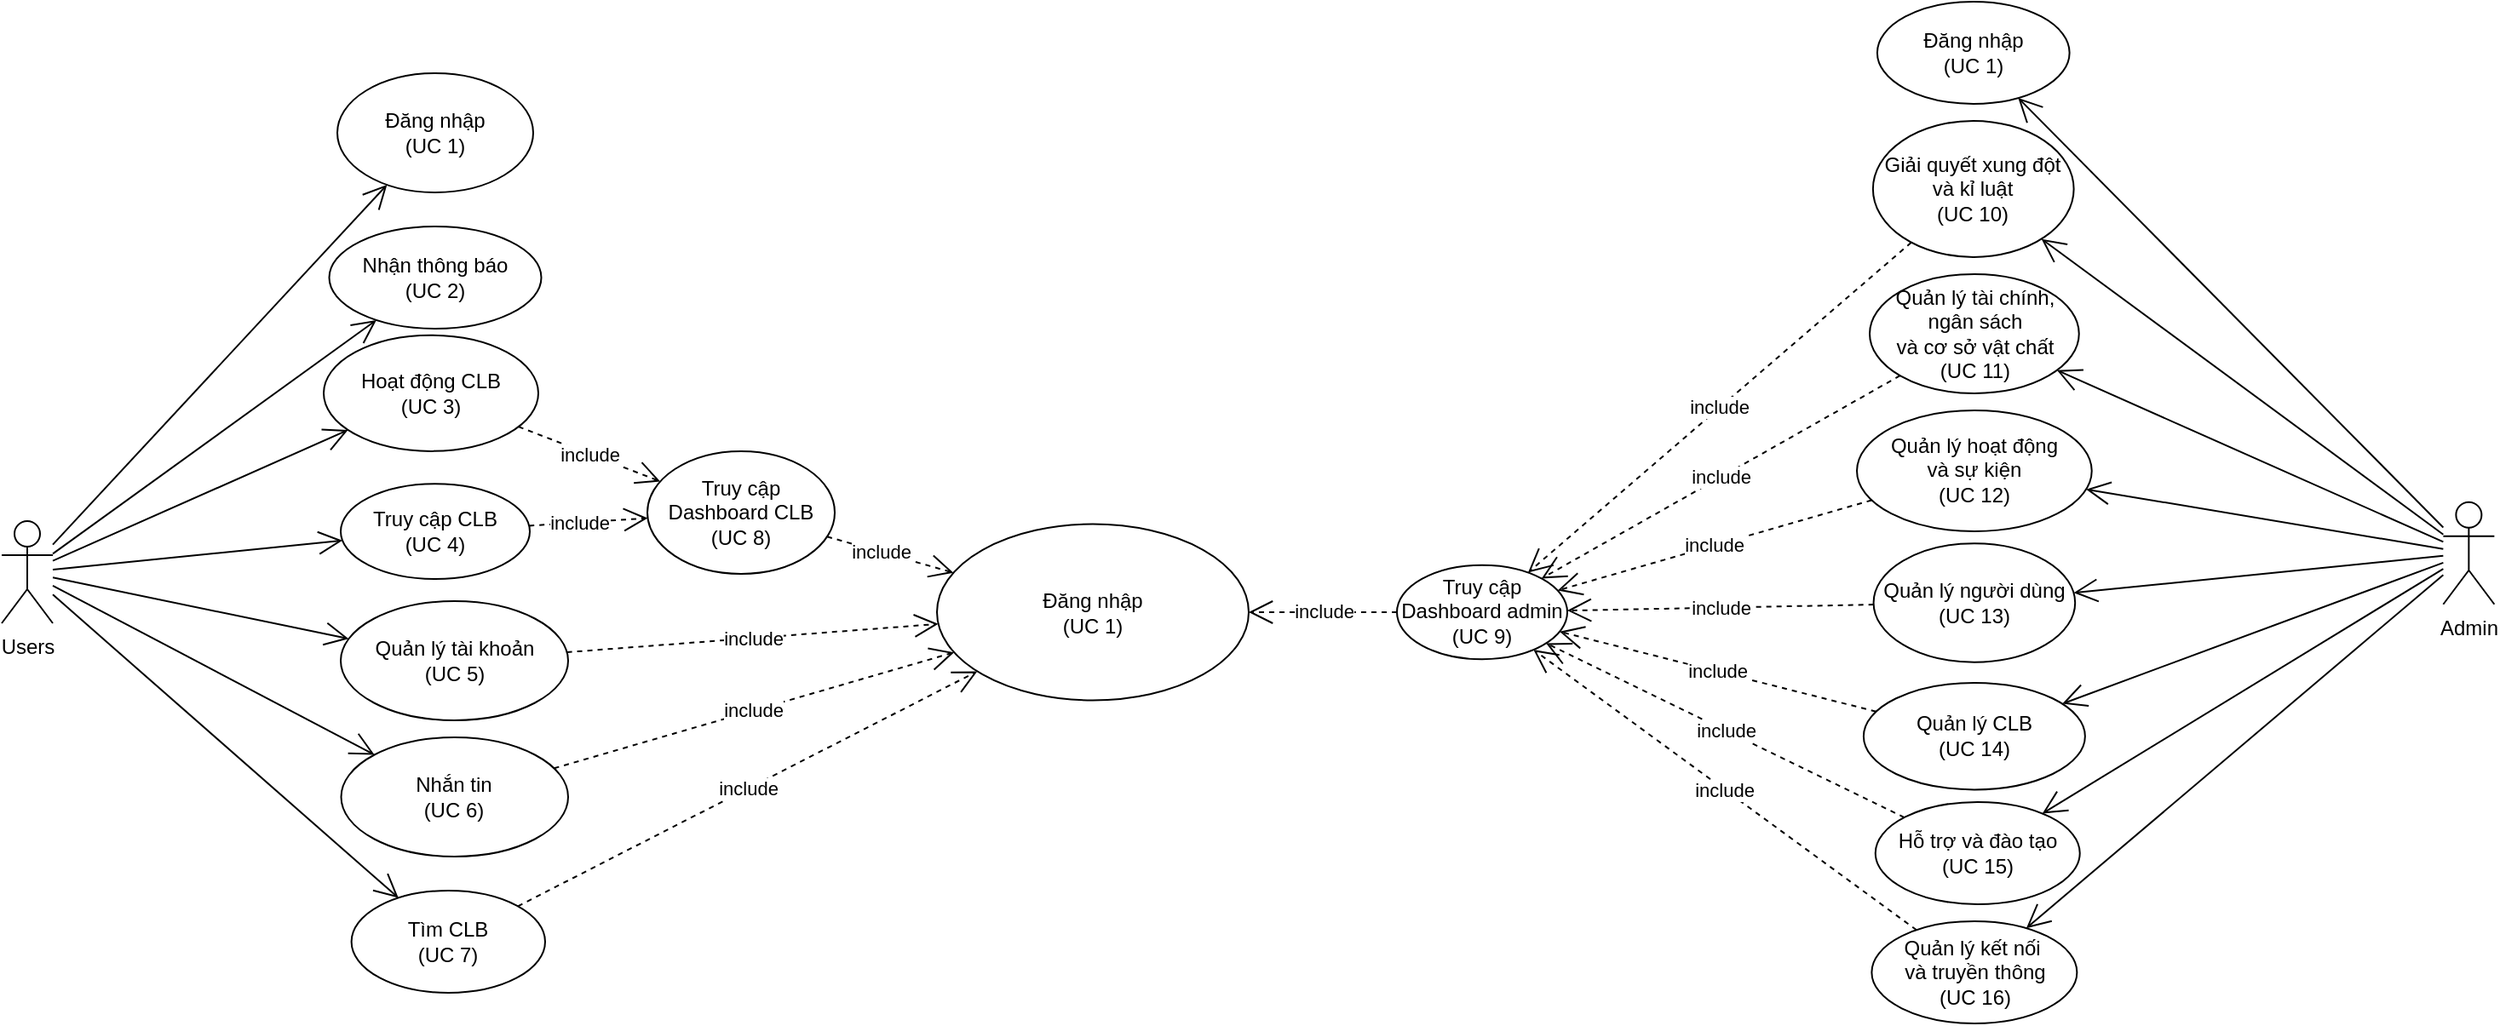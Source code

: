 <mxfile version="24.4.4" type="github" pages="2">
  <diagram id="iBNpny0mjN00gEUgiwwx" name="Use case 1">
    <mxGraphModel dx="1436" dy="821" grid="1" gridSize="10" guides="1" tooltips="1" connect="1" arrows="1" fold="1" page="1" pageScale="1" pageWidth="827" pageHeight="1169" math="0" shadow="0">
      <root>
        <mxCell id="0" />
        <mxCell id="1" parent="0" />
        <mxCell id="P2Hgr8UQj_7_ScoWSgwE-1" value="Users" style="shape=umlActor;verticalLabelPosition=bottom;verticalAlign=top;html=1;outlineConnect=0;" vertex="1" parent="1">
          <mxGeometry x="161" y="683" width="30" height="60" as="geometry" />
        </mxCell>
        <mxCell id="P2Hgr8UQj_7_ScoWSgwE-4" value="Admin" style="shape=umlActor;verticalLabelPosition=bottom;verticalAlign=top;html=1;outlineConnect=0;" vertex="1" parent="1">
          <mxGeometry x="1594.19" y="671.88" width="30" height="60" as="geometry" />
        </mxCell>
        <mxCell id="P2Hgr8UQj_7_ScoWSgwE-5" value="Quản lý tài khoản&lt;div&gt;(UC 5)&lt;/div&gt;" style="ellipse;whiteSpace=wrap;html=1;" vertex="1" parent="1">
          <mxGeometry x="360" y="730" width="133.5" height="70" as="geometry" />
        </mxCell>
        <mxCell id="P2Hgr8UQj_7_ScoWSgwE-6" value="Đăng nhập&lt;div&gt;(UC 1)&lt;/div&gt;" style="ellipse;whiteSpace=wrap;html=1;" vertex="1" parent="1">
          <mxGeometry x="710" y="684.75" width="183" height="103.5" as="geometry" />
        </mxCell>
        <mxCell id="P2Hgr8UQj_7_ScoWSgwE-7" value="Quản lý CLB&lt;div&gt;(UC 14)&lt;/div&gt;" style="ellipse;whiteSpace=wrap;html=1;" vertex="1" parent="1">
          <mxGeometry x="1253.94" y="777.94" width="130" height="62.75" as="geometry" />
        </mxCell>
        <mxCell id="P2Hgr8UQj_7_ScoWSgwE-9" value="Nhận thông báo&lt;div&gt;(UC 2)&lt;/div&gt;" style="ellipse;whiteSpace=wrap;html=1;" vertex="1" parent="1">
          <mxGeometry x="353.25" y="510" width="124.5" height="60" as="geometry" />
        </mxCell>
        <mxCell id="P2Hgr8UQj_7_ScoWSgwE-11" value="include" style="endArrow=open;endSize=12;dashed=1;html=1;rounded=0;" edge="1" parent="1" source="P2Hgr8UQj_7_ScoWSgwE-7" target="P2Hgr8UQj_7_ScoWSgwE-42">
          <mxGeometry width="160" relative="1" as="geometry">
            <mxPoint x="1153" y="510" as="sourcePoint" />
            <mxPoint x="790" y="465" as="targetPoint" />
          </mxGeometry>
        </mxCell>
        <mxCell id="P2Hgr8UQj_7_ScoWSgwE-13" value="include" style="endArrow=open;endSize=12;dashed=1;html=1;rounded=0;" edge="1" parent="1" source="P2Hgr8UQj_7_ScoWSgwE-5" target="P2Hgr8UQj_7_ScoWSgwE-6">
          <mxGeometry width="160" relative="1" as="geometry">
            <mxPoint x="581.11" y="489.75" as="sourcePoint" />
            <mxPoint x="640.476" y="372.081" as="targetPoint" />
          </mxGeometry>
        </mxCell>
        <mxCell id="P2Hgr8UQj_7_ScoWSgwE-14" value="Đăng nhập&lt;div&gt;(UC 1)&lt;/div&gt;" style="ellipse;whiteSpace=wrap;html=1;" vertex="1" parent="1">
          <mxGeometry x="358" y="420" width="115" height="70" as="geometry" />
        </mxCell>
        <mxCell id="P2Hgr8UQj_7_ScoWSgwE-15" value="Tìm CLB&lt;div&gt;(UC 7)&lt;/div&gt;" style="ellipse;whiteSpace=wrap;html=1;" vertex="1" parent="1">
          <mxGeometry x="366.31" y="900" width="113.69" height="60" as="geometry" />
        </mxCell>
        <mxCell id="P2Hgr8UQj_7_ScoWSgwE-17" value="" style="endArrow=open;endFill=1;endSize=12;html=1;rounded=0;" edge="1" parent="1" source="P2Hgr8UQj_7_ScoWSgwE-1" target="P2Hgr8UQj_7_ScoWSgwE-15">
          <mxGeometry width="160" relative="1" as="geometry">
            <mxPoint x="74" y="754" as="sourcePoint" />
            <mxPoint x="304" y="754" as="targetPoint" />
          </mxGeometry>
        </mxCell>
        <mxCell id="P2Hgr8UQj_7_ScoWSgwE-18" value="" style="endArrow=open;endFill=1;endSize=12;html=1;rounded=0;" edge="1" parent="1" source="P2Hgr8UQj_7_ScoWSgwE-1" target="P2Hgr8UQj_7_ScoWSgwE-14">
          <mxGeometry width="160" relative="1" as="geometry">
            <mxPoint x="74" y="754" as="sourcePoint" />
            <mxPoint x="241" y="981.17" as="targetPoint" />
          </mxGeometry>
        </mxCell>
        <mxCell id="P2Hgr8UQj_7_ScoWSgwE-19" value="" style="endArrow=open;endFill=1;endSize=12;html=1;rounded=0;" edge="1" parent="1" source="P2Hgr8UQj_7_ScoWSgwE-1" target="P2Hgr8UQj_7_ScoWSgwE-9">
          <mxGeometry width="160" relative="1" as="geometry">
            <mxPoint x="180" y="350" as="sourcePoint" />
            <mxPoint x="266" y="565" as="targetPoint" />
          </mxGeometry>
        </mxCell>
        <mxCell id="P2Hgr8UQj_7_ScoWSgwE-29" value="" style="endArrow=open;endFill=1;endSize=12;html=1;rounded=0;" edge="1" parent="1" source="P2Hgr8UQj_7_ScoWSgwE-1" target="P2Hgr8UQj_7_ScoWSgwE-5">
          <mxGeometry width="160" relative="1" as="geometry">
            <mxPoint x="180" y="350" as="sourcePoint" />
            <mxPoint x="310" y="630" as="targetPoint" />
          </mxGeometry>
        </mxCell>
        <mxCell id="P2Hgr8UQj_7_ScoWSgwE-31" value="Hoạt động CLB&lt;div&gt;(UC 3)&lt;/div&gt;" style="ellipse;whiteSpace=wrap;html=1;" vertex="1" parent="1">
          <mxGeometry x="350" y="573.88" width="126" height="68.06" as="geometry" />
        </mxCell>
        <mxCell id="P2Hgr8UQj_7_ScoWSgwE-35" value="" style="endArrow=open;endFill=1;endSize=12;html=1;rounded=0;" edge="1" parent="1" source="P2Hgr8UQj_7_ScoWSgwE-4" target="P2Hgr8UQj_7_ScoWSgwE-7">
          <mxGeometry width="160" relative="1" as="geometry">
            <mxPoint x="1132.29" y="618.37" as="sourcePoint" />
            <mxPoint x="937.29" y="625.37" as="targetPoint" />
          </mxGeometry>
        </mxCell>
        <mxCell id="P2Hgr8UQj_7_ScoWSgwE-37" value="Truy cập Dashboard CLB&lt;div&gt;(UC 8)&lt;/div&gt;" style="ellipse;whiteSpace=wrap;html=1;" vertex="1" parent="1">
          <mxGeometry x="540" y="641.94" width="110" height="72" as="geometry" />
        </mxCell>
        <mxCell id="P2Hgr8UQj_7_ScoWSgwE-38" value="Truy cập CLB&lt;div&gt;(UC 4)&lt;/div&gt;" style="ellipse;whiteSpace=wrap;html=1;" vertex="1" parent="1">
          <mxGeometry x="360" y="661.13" width="111" height="55.87" as="geometry" />
        </mxCell>
        <mxCell id="P2Hgr8UQj_7_ScoWSgwE-39" value="include" style="endArrow=open;endSize=12;dashed=1;html=1;rounded=0;" edge="1" parent="1" source="P2Hgr8UQj_7_ScoWSgwE-37" target="P2Hgr8UQj_7_ScoWSgwE-6">
          <mxGeometry x="-0.15" width="160" relative="1" as="geometry">
            <mxPoint x="673.34" y="430.42" as="sourcePoint" />
            <mxPoint x="770.34" y="606.42" as="targetPoint" />
            <mxPoint as="offset" />
          </mxGeometry>
        </mxCell>
        <mxCell id="P2Hgr8UQj_7_ScoWSgwE-40" value="include" style="endArrow=open;endSize=12;dashed=1;html=1;rounded=0;" edge="1" parent="1" source="P2Hgr8UQj_7_ScoWSgwE-38" target="P2Hgr8UQj_7_ScoWSgwE-37">
          <mxGeometry x="-0.15" width="160" relative="1" as="geometry">
            <mxPoint x="793.81" y="375.1" as="sourcePoint" />
            <mxPoint x="822.81" y="563.1" as="targetPoint" />
            <mxPoint as="offset" />
          </mxGeometry>
        </mxCell>
        <mxCell id="P2Hgr8UQj_7_ScoWSgwE-41" value="include" style="endArrow=open;endSize=12;dashed=1;html=1;rounded=0;" edge="1" parent="1" source="P2Hgr8UQj_7_ScoWSgwE-31" target="P2Hgr8UQj_7_ScoWSgwE-37">
          <mxGeometry width="160" relative="1" as="geometry">
            <mxPoint x="599.72" y="419.56" as="sourcePoint" />
            <mxPoint x="509.72" y="467.56" as="targetPoint" />
          </mxGeometry>
        </mxCell>
        <mxCell id="P2Hgr8UQj_7_ScoWSgwE-42" value="Truy cập Dashboard admin&lt;div&gt;(UC 9)&lt;/div&gt;" style="ellipse;whiteSpace=wrap;html=1;" vertex="1" parent="1">
          <mxGeometry x="980" y="708.87" width="100" height="55.25" as="geometry" />
        </mxCell>
        <mxCell id="P2Hgr8UQj_7_ScoWSgwE-43" value="include" style="endArrow=open;endSize=12;dashed=1;html=1;rounded=0;entryX=1;entryY=0.5;entryDx=0;entryDy=0;" edge="1" parent="1" source="P2Hgr8UQj_7_ScoWSgwE-42" target="P2Hgr8UQj_7_ScoWSgwE-6">
          <mxGeometry width="160" relative="1" as="geometry">
            <mxPoint x="1105.85" y="1013.51" as="sourcePoint" />
            <mxPoint x="884.85" y="938.51" as="targetPoint" />
          </mxGeometry>
        </mxCell>
        <mxCell id="P2Hgr8UQj_7_ScoWSgwE-45" value="include" style="endArrow=open;endSize=12;dashed=1;html=1;rounded=0;" edge="1" parent="1" source="P2Hgr8UQj_7_ScoWSgwE-15" target="P2Hgr8UQj_7_ScoWSgwE-6">
          <mxGeometry width="160" relative="1" as="geometry">
            <mxPoint x="555.7" y="523.94" as="sourcePoint" />
            <mxPoint x="661.7" y="636.94" as="targetPoint" />
          </mxGeometry>
        </mxCell>
        <mxCell id="P2Hgr8UQj_7_ScoWSgwE-46" value="Nhắn tin&lt;div&gt;(UC 6)&lt;/div&gt;" style="ellipse;whiteSpace=wrap;html=1;direction=south;" vertex="1" parent="1">
          <mxGeometry x="360.25" y="810" width="133.25" height="70" as="geometry" />
        </mxCell>
        <mxCell id="P2Hgr8UQj_7_ScoWSgwE-47" value="include" style="endArrow=open;endSize=12;dashed=1;html=1;rounded=0;" edge="1" parent="1" source="P2Hgr8UQj_7_ScoWSgwE-46" target="P2Hgr8UQj_7_ScoWSgwE-6">
          <mxGeometry width="160" relative="1" as="geometry">
            <mxPoint x="524.6" y="799.18" as="sourcePoint" />
            <mxPoint x="777.6" y="747.18" as="targetPoint" />
          </mxGeometry>
        </mxCell>
        <mxCell id="P2Hgr8UQj_7_ScoWSgwE-48" value="" style="endArrow=open;endFill=1;endSize=12;html=1;rounded=0;" edge="1" parent="1" source="P2Hgr8UQj_7_ScoWSgwE-1" target="P2Hgr8UQj_7_ScoWSgwE-46">
          <mxGeometry width="160" relative="1" as="geometry">
            <mxPoint x="185" y="788.83" as="sourcePoint" />
            <mxPoint x="438" y="791.83" as="targetPoint" />
          </mxGeometry>
        </mxCell>
        <mxCell id="P2Hgr8UQj_7_ScoWSgwE-49" value="Quản lý hoạt động&lt;div&gt;&lt;span style=&quot;background-color: initial;&quot;&gt;và sự kiện&lt;/span&gt;&lt;/div&gt;&lt;div&gt;&lt;span style=&quot;background-color: initial;&quot;&gt;(UC 12)&lt;/span&gt;&lt;/div&gt;" style="ellipse;whiteSpace=wrap;html=1;" vertex="1" parent="1">
          <mxGeometry x="1250.0" y="617.94" width="137.87" height="71.06" as="geometry" />
        </mxCell>
        <mxCell id="P2Hgr8UQj_7_ScoWSgwE-50" value="include" style="endArrow=open;endSize=12;dashed=1;html=1;rounded=0;" edge="1" parent="1" source="P2Hgr8UQj_7_ScoWSgwE-49" target="P2Hgr8UQj_7_ScoWSgwE-42">
          <mxGeometry width="160" relative="1" as="geometry">
            <mxPoint x="1113.05" y="616.83" as="sourcePoint" />
            <mxPoint x="1020.05" y="668.83" as="targetPoint" />
          </mxGeometry>
        </mxCell>
        <mxCell id="P2Hgr8UQj_7_ScoWSgwE-51" value="Quản lý tài chính,&lt;div&gt;&lt;span style=&quot;background-color: initial;&quot;&gt;ngân sách&lt;/span&gt;&lt;div&gt;&lt;span style=&quot;background-color: initial;&quot;&gt;và cơ sở vật chất&lt;/span&gt;&lt;/div&gt;&lt;/div&gt;&lt;div&gt;&lt;span style=&quot;background-color: initial;&quot;&gt;(UC 11)&lt;/span&gt;&lt;/div&gt;" style="ellipse;whiteSpace=wrap;html=1;" vertex="1" parent="1">
          <mxGeometry x="1257.5" y="537.94" width="122.88" height="70" as="geometry" />
        </mxCell>
        <mxCell id="P2Hgr8UQj_7_ScoWSgwE-52" value="Hỗ trợ và đào tạo&lt;div&gt;(UC 15)&lt;/div&gt;" style="ellipse;whiteSpace=wrap;html=1;" vertex="1" parent="1">
          <mxGeometry x="1260.87" y="847.94" width="120" height="60" as="geometry" />
        </mxCell>
        <mxCell id="P2Hgr8UQj_7_ScoWSgwE-53" value="Quản lý kết nối&amp;nbsp;&lt;div&gt;và truyền thông&lt;/div&gt;&lt;div&gt;(UC 16)&lt;/div&gt;" style="ellipse;whiteSpace=wrap;html=1;" vertex="1" parent="1">
          <mxGeometry x="1258.69" y="917.94" width="120.5" height="60" as="geometry" />
        </mxCell>
        <mxCell id="P2Hgr8UQj_7_ScoWSgwE-55" value="Quản lý người dùng&lt;div&gt;(UC 13)&lt;/div&gt;" style="ellipse;whiteSpace=wrap;html=1;" vertex="1" parent="1">
          <mxGeometry x="1259.78" y="696.07" width="118.32" height="69.75" as="geometry" />
        </mxCell>
        <mxCell id="P2Hgr8UQj_7_ScoWSgwE-57" value="Giải quyết xung đột và kỉ luật&lt;div&gt;(UC 10)&lt;/div&gt;" style="ellipse;whiteSpace=wrap;html=1;" vertex="1" parent="1">
          <mxGeometry x="1259.44" y="447.94" width="117.87" height="80" as="geometry" />
        </mxCell>
        <mxCell id="P2Hgr8UQj_7_ScoWSgwE-59" value="include" style="endArrow=open;endSize=12;dashed=1;html=1;rounded=0;" edge="1" parent="1" source="P2Hgr8UQj_7_ScoWSgwE-52" target="P2Hgr8UQj_7_ScoWSgwE-42">
          <mxGeometry width="160" relative="1" as="geometry">
            <mxPoint x="1174.93" y="780.17" as="sourcePoint" />
            <mxPoint x="1074.93" y="782.17" as="targetPoint" />
          </mxGeometry>
        </mxCell>
        <mxCell id="P2Hgr8UQj_7_ScoWSgwE-60" value="include" style="endArrow=open;endSize=12;dashed=1;html=1;rounded=0;" edge="1" parent="1" source="P2Hgr8UQj_7_ScoWSgwE-53" target="P2Hgr8UQj_7_ScoWSgwE-42">
          <mxGeometry width="160" relative="1" as="geometry">
            <mxPoint x="1179.62" y="849.52" as="sourcePoint" />
            <mxPoint x="1048.62" y="799.52" as="targetPoint" />
          </mxGeometry>
        </mxCell>
        <mxCell id="P2Hgr8UQj_7_ScoWSgwE-62" value="include" style="endArrow=open;endSize=12;dashed=1;html=1;rounded=0;" edge="1" parent="1" source="P2Hgr8UQj_7_ScoWSgwE-55" target="P2Hgr8UQj_7_ScoWSgwE-42">
          <mxGeometry width="160" relative="1" as="geometry">
            <mxPoint x="1179.93" y="720.31" as="sourcePoint" />
            <mxPoint x="1079.93" y="722.31" as="targetPoint" />
          </mxGeometry>
        </mxCell>
        <mxCell id="P2Hgr8UQj_7_ScoWSgwE-63" value="include" style="endArrow=open;endSize=12;dashed=1;html=1;rounded=0;" edge="1" parent="1" source="P2Hgr8UQj_7_ScoWSgwE-51" target="P2Hgr8UQj_7_ScoWSgwE-42">
          <mxGeometry width="160" relative="1" as="geometry">
            <mxPoint x="1159.17" y="564.13" as="sourcePoint" />
            <mxPoint x="1000.17" y="683.13" as="targetPoint" />
          </mxGeometry>
        </mxCell>
        <mxCell id="P2Hgr8UQj_7_ScoWSgwE-64" value="include" style="endArrow=open;endSize=12;dashed=1;html=1;rounded=0;" edge="1" parent="1" source="P2Hgr8UQj_7_ScoWSgwE-57" target="P2Hgr8UQj_7_ScoWSgwE-42">
          <mxGeometry width="160" relative="1" as="geometry">
            <mxPoint x="1164.61" y="496.55" as="sourcePoint" />
            <mxPoint x="1009.61" y="692.55" as="targetPoint" />
          </mxGeometry>
        </mxCell>
        <mxCell id="P2Hgr8UQj_7_ScoWSgwE-66" value="" style="endArrow=open;endFill=1;endSize=12;html=1;rounded=0;" edge="1" parent="1" source="P2Hgr8UQj_7_ScoWSgwE-4" target="P2Hgr8UQj_7_ScoWSgwE-55">
          <mxGeometry width="160" relative="1" as="geometry">
            <mxPoint x="1744.69" y="676.63" as="sourcePoint" />
            <mxPoint x="1367.69" y="710.63" as="targetPoint" />
          </mxGeometry>
        </mxCell>
        <mxCell id="P2Hgr8UQj_7_ScoWSgwE-70" value="" style="endArrow=open;endFill=1;endSize=12;html=1;rounded=0;" edge="1" parent="1" source="P2Hgr8UQj_7_ScoWSgwE-4" target="P2Hgr8UQj_7_ScoWSgwE-53">
          <mxGeometry width="160" relative="1" as="geometry">
            <mxPoint x="1724.44" y="674.94" as="sourcePoint" />
            <mxPoint x="1369.44" y="917.94" as="targetPoint" />
          </mxGeometry>
        </mxCell>
        <mxCell id="P2Hgr8UQj_7_ScoWSgwE-71" value="" style="endArrow=open;endFill=1;endSize=12;html=1;rounded=0;" edge="1" parent="1" source="P2Hgr8UQj_7_ScoWSgwE-4" target="P2Hgr8UQj_7_ScoWSgwE-52">
          <mxGeometry width="160" relative="1" as="geometry">
            <mxPoint x="1743.06" y="680.24" as="sourcePoint" />
            <mxPoint x="1369.06" y="838.24" as="targetPoint" />
          </mxGeometry>
        </mxCell>
        <mxCell id="P2Hgr8UQj_7_ScoWSgwE-72" value="" style="endArrow=open;endFill=1;endSize=12;html=1;rounded=0;" edge="1" parent="1" source="P2Hgr8UQj_7_ScoWSgwE-4" target="P2Hgr8UQj_7_ScoWSgwE-49">
          <mxGeometry width="160" relative="1" as="geometry">
            <mxPoint x="1749.86" y="664.97" as="sourcePoint" />
            <mxPoint x="1363.86" y="637.97" as="targetPoint" />
          </mxGeometry>
        </mxCell>
        <mxCell id="P2Hgr8UQj_7_ScoWSgwE-74" value="" style="endArrow=open;endFill=1;endSize=12;html=1;rounded=0;" edge="1" parent="1" source="P2Hgr8UQj_7_ScoWSgwE-4" target="P2Hgr8UQj_7_ScoWSgwE-57">
          <mxGeometry width="160" relative="1" as="geometry">
            <mxPoint x="1758.54" y="665.1" as="sourcePoint" />
            <mxPoint x="1373.54" y="584.1" as="targetPoint" />
          </mxGeometry>
        </mxCell>
        <mxCell id="P2Hgr8UQj_7_ScoWSgwE-77" value="" style="endArrow=open;endFill=1;endSize=12;html=1;rounded=0;" edge="1" parent="1" source="P2Hgr8UQj_7_ScoWSgwE-4" target="P2Hgr8UQj_7_ScoWSgwE-51">
          <mxGeometry width="160" relative="1" as="geometry">
            <mxPoint x="1749.29" y="679.33" as="sourcePoint" />
            <mxPoint x="1364.29" y="598.33" as="targetPoint" />
          </mxGeometry>
        </mxCell>
        <mxCell id="P2Hgr8UQj_7_ScoWSgwE-80" value="" style="endArrow=open;endFill=1;endSize=12;html=1;rounded=0;" edge="1" parent="1" source="P2Hgr8UQj_7_ScoWSgwE-1" target="P2Hgr8UQj_7_ScoWSgwE-38">
          <mxGeometry width="160" relative="1" as="geometry">
            <mxPoint x="189.59" y="685" as="sourcePoint" />
            <mxPoint x="443.59" y="664" as="targetPoint" />
          </mxGeometry>
        </mxCell>
        <mxCell id="P2Hgr8UQj_7_ScoWSgwE-82" value="" style="endArrow=open;endFill=1;endSize=12;html=1;rounded=0;" edge="1" parent="1" source="P2Hgr8UQj_7_ScoWSgwE-1" target="P2Hgr8UQj_7_ScoWSgwE-31">
          <mxGeometry width="160" relative="1" as="geometry">
            <mxPoint x="210" y="681.15" as="sourcePoint" />
            <mxPoint x="326" y="659.15" as="targetPoint" />
          </mxGeometry>
        </mxCell>
        <mxCell id="pissKZSWC9KIFfptUPAJ-1" value="Đăng nhập&lt;div&gt;(UC 1)&lt;/div&gt;" style="ellipse;whiteSpace=wrap;html=1;" vertex="1" parent="1">
          <mxGeometry x="1261.94" y="377.94" width="112.87" height="60" as="geometry" />
        </mxCell>
        <mxCell id="pissKZSWC9KIFfptUPAJ-2" value="" style="endArrow=open;endFill=1;endSize=12;html=1;rounded=0;" edge="1" parent="1" source="P2Hgr8UQj_7_ScoWSgwE-4" target="pissKZSWC9KIFfptUPAJ-1">
          <mxGeometry width="160" relative="1" as="geometry">
            <mxPoint x="1613.46" y="652.4" as="sourcePoint" />
            <mxPoint x="1364.46" y="473.4" as="targetPoint" />
          </mxGeometry>
        </mxCell>
      </root>
    </mxGraphModel>
  </diagram>
  <diagram name="Use case 2" id="JG1YfQHntbPxP5x5FCR1">
    <mxGraphModel dx="1221" dy="698" grid="1" gridSize="10" guides="1" tooltips="1" connect="1" arrows="1" fold="1" page="1" pageScale="1" pageWidth="827" pageHeight="1169" math="0" shadow="0">
      <root>
        <mxCell id="0" />
        <mxCell id="1" parent="0" />
        <mxCell id="hzwPo2CL2FDcJhNUh84i-1" value="User" style="shape=umlActor;verticalLabelPosition=bottom;verticalAlign=top;html=1;outlineConnect=0;" parent="1" vertex="1">
          <mxGeometry x="161" y="683" width="30" height="60" as="geometry" />
        </mxCell>
        <mxCell id="hzwPo2CL2FDcJhNUh84i-2" value="&lt;div&gt;Giảng viên cố vấn&lt;/div&gt;&lt;div&gt;(Lvl 3)&lt;/div&gt;" style="shape=umlActor;verticalLabelPosition=bottom;verticalAlign=top;html=1;outlineConnect=0;" parent="1" vertex="1">
          <mxGeometry x="420" y="540" width="30" height="60" as="geometry" />
        </mxCell>
        <mxCell id="hzwPo2CL2FDcJhNUh84i-35" value="Quản lý CLB&lt;div&gt;(UC 22)&lt;/div&gt;" style="ellipse;whiteSpace=wrap;html=1;" parent="1" vertex="1">
          <mxGeometry x="827" y="690" width="104.5" height="61" as="geometry" />
        </mxCell>
        <mxCell id="LQVTCHBbVSDtArNmQQ9k-1" value="Thành viên&amp;nbsp;&lt;div&gt;(Lvl 1)&lt;/div&gt;" style="shape=umlActor;verticalLabelPosition=bottom;verticalAlign=top;html=1;outlineConnect=0;" parent="1" vertex="1">
          <mxGeometry x="429" y="830" width="30" height="60" as="geometry" />
        </mxCell>
        <mxCell id="LQVTCHBbVSDtArNmQQ9k-2" value="Ban cán sự&lt;div&gt;(Lvl 2)&lt;/div&gt;" style="shape=umlActor;verticalLabelPosition=bottom;verticalAlign=top;html=1;outlineConnect=0;" parent="1" vertex="1">
          <mxGeometry x="420" y="683" width="30" height="60" as="geometry" />
        </mxCell>
        <mxCell id="LQVTCHBbVSDtArNmQQ9k-5" value="" style="endArrow=open;endFill=1;endSize=12;html=1;rounded=0;" parent="1" source="hzwPo2CL2FDcJhNUh84i-2" target="hzwPo2CL2FDcJhNUh84i-1" edge="1">
          <mxGeometry width="160" relative="1" as="geometry">
            <mxPoint x="230" y="610" as="sourcePoint" />
            <mxPoint x="596.001" y="590.003" as="targetPoint" />
          </mxGeometry>
        </mxCell>
        <mxCell id="LQVTCHBbVSDtArNmQQ9k-6" value="" style="endArrow=open;endFill=1;endSize=12;html=1;rounded=0;" parent="1" source="LQVTCHBbVSDtArNmQQ9k-2" target="hzwPo2CL2FDcJhNUh84i-1" edge="1">
          <mxGeometry width="160" relative="1" as="geometry">
            <mxPoint x="330" y="740" as="sourcePoint" />
            <mxPoint x="390" y="670" as="targetPoint" />
          </mxGeometry>
        </mxCell>
        <mxCell id="LQVTCHBbVSDtArNmQQ9k-7" value="" style="endArrow=open;endFill=1;endSize=12;html=1;rounded=0;" parent="1" source="LQVTCHBbVSDtArNmQQ9k-1" target="hzwPo2CL2FDcJhNUh84i-1" edge="1">
          <mxGeometry width="160" relative="1" as="geometry">
            <mxPoint x="221" y="790.06" as="sourcePoint" />
            <mxPoint x="250" y="850" as="targetPoint" />
          </mxGeometry>
        </mxCell>
        <mxCell id="MRnAMhl2_ecgQOnCvnVQ-1" value="Viết thông báo&lt;div&gt;(UC 17)&lt;/div&gt;" style="ellipse;whiteSpace=wrap;html=1;" parent="1" vertex="1">
          <mxGeometry x="530" y="640" width="104.5" height="61" as="geometry" />
        </mxCell>
        <mxCell id="MRnAMhl2_ecgQOnCvnVQ-3" value="Nhận lời mời làm giảng viên cố vấn&lt;div&gt;(UC 21)&lt;/div&gt;" style="ellipse;whiteSpace=wrap;html=1;" parent="1" vertex="1">
          <mxGeometry x="824.25" y="370" width="110" height="90" as="geometry" />
        </mxCell>
        <mxCell id="MRnAMhl2_ecgQOnCvnVQ-4" value="" style="endArrow=open;endFill=1;endSize=12;html=1;rounded=0;" parent="1" source="LQVTCHBbVSDtArNmQQ9k-2" target="MRnAMhl2_ecgQOnCvnVQ-1" edge="1">
          <mxGeometry width="160" relative="1" as="geometry">
            <mxPoint x="579" y="599.72" as="sourcePoint" />
            <mxPoint x="580" y="710" as="targetPoint" />
          </mxGeometry>
        </mxCell>
        <mxCell id="MRnAMhl2_ecgQOnCvnVQ-5" value="" style="endArrow=open;endFill=1;endSize=12;html=1;rounded=0;" parent="1" source="LQVTCHBbVSDtArNmQQ9k-2" target="hzwPo2CL2FDcJhNUh84i-35" edge="1">
          <mxGeometry width="160" relative="1" as="geometry">
            <mxPoint x="459" y="753.9" as="sourcePoint" />
            <mxPoint x="634" y="783.9" as="targetPoint" />
          </mxGeometry>
        </mxCell>
        <mxCell id="Ni93VFUd86YPEjIl-eFN-1" value="Giải thể CLB&lt;div&gt;(UC 19)&lt;/div&gt;" style="ellipse;whiteSpace=wrap;html=1;" parent="1" vertex="1">
          <mxGeometry x="760" y="534" width="90" height="51" as="geometry" />
        </mxCell>
        <mxCell id="Ni93VFUd86YPEjIl-eFN-2" value="Hỗ trợ chuyên muôn&lt;div&gt;(UC 20)&lt;/div&gt;" style="ellipse;whiteSpace=wrap;html=1;" parent="1" vertex="1">
          <mxGeometry x="827" y="469" width="104.5" height="71" as="geometry" />
        </mxCell>
        <mxCell id="Ni93VFUd86YPEjIl-eFN-3" value="Phê duyệt/ đánh giá hoạt động&lt;div&gt;(UC 18)&lt;/div&gt;" style="ellipse;whiteSpace=wrap;html=1;" parent="1" vertex="1">
          <mxGeometry x="650" y="570" width="120" height="80" as="geometry" />
        </mxCell>
        <mxCell id="01Otf8cuKCkS4dUQE1Di-1" value="include" style="endArrow=open;endSize=12;dashed=1;html=1;rounded=0;" parent="1" source="Ni93VFUd86YPEjIl-eFN-3" target="hzwPo2CL2FDcJhNUh84i-35" edge="1">
          <mxGeometry width="160" relative="1" as="geometry">
            <mxPoint x="464" y="909" as="sourcePoint" />
            <mxPoint x="734" y="771" as="targetPoint" />
          </mxGeometry>
        </mxCell>
        <mxCell id="01Otf8cuKCkS4dUQE1Di-2" value="include" style="endArrow=open;endSize=12;dashed=1;html=1;rounded=0;" parent="1" source="Ni93VFUd86YPEjIl-eFN-1" target="hzwPo2CL2FDcJhNUh84i-35" edge="1">
          <mxGeometry width="160" relative="1" as="geometry">
            <mxPoint x="745.68" y="609.66" as="sourcePoint" />
            <mxPoint x="679.68" y="643.66" as="targetPoint" />
          </mxGeometry>
        </mxCell>
        <mxCell id="01Otf8cuKCkS4dUQE1Di-4" value="include" style="endArrow=open;endSize=12;dashed=1;html=1;rounded=0;" parent="1" source="Ni93VFUd86YPEjIl-eFN-2" target="hzwPo2CL2FDcJhNUh84i-35" edge="1">
          <mxGeometry width="160" relative="1" as="geometry">
            <mxPoint x="745.84" y="508.82" as="sourcePoint" />
            <mxPoint x="659.84" y="682.82" as="targetPoint" />
          </mxGeometry>
        </mxCell>
        <mxCell id="01Otf8cuKCkS4dUQE1Di-5" value="" style="endArrow=open;endFill=1;endSize=12;html=1;rounded=0;" parent="1" source="hzwPo2CL2FDcJhNUh84i-2" target="Ni93VFUd86YPEjIl-eFN-3" edge="1">
          <mxGeometry width="160" relative="1" as="geometry">
            <mxPoint x="470" y="650.18" as="sourcePoint" />
            <mxPoint x="646" y="651.18" as="targetPoint" />
          </mxGeometry>
        </mxCell>
        <mxCell id="01Otf8cuKCkS4dUQE1Di-6" value="" style="endArrow=open;endFill=1;endSize=12;html=1;rounded=0;" parent="1" source="hzwPo2CL2FDcJhNUh84i-2" target="Ni93VFUd86YPEjIl-eFN-1" edge="1">
          <mxGeometry width="160" relative="1" as="geometry">
            <mxPoint x="457.14" y="552.45" as="sourcePoint" />
            <mxPoint x="790.14" y="620.45" as="targetPoint" />
          </mxGeometry>
        </mxCell>
        <mxCell id="01Otf8cuKCkS4dUQE1Di-8" value="" style="endArrow=open;endFill=1;endSize=12;html=1;rounded=0;" parent="1" source="hzwPo2CL2FDcJhNUh84i-2" target="Ni93VFUd86YPEjIl-eFN-2" edge="1">
          <mxGeometry width="160" relative="1" as="geometry">
            <mxPoint x="446.74" y="540.25" as="sourcePoint" />
            <mxPoint x="749.74" y="474.25" as="targetPoint" />
          </mxGeometry>
        </mxCell>
        <mxCell id="01Otf8cuKCkS4dUQE1Di-9" value="" style="endArrow=open;endFill=1;endSize=12;html=1;rounded=0;" parent="1" source="hzwPo2CL2FDcJhNUh84i-2" target="MRnAMhl2_ecgQOnCvnVQ-3" edge="1">
          <mxGeometry width="160" relative="1" as="geometry">
            <mxPoint x="440" y="540.12" as="sourcePoint" />
            <mxPoint x="702" y="416.12" as="targetPoint" />
          </mxGeometry>
        </mxCell>
        <mxCell id="01Otf8cuKCkS4dUQE1Di-11" value="" style="endArrow=open;endFill=1;endSize=12;html=1;rounded=0;" parent="1" source="hzwPo2CL2FDcJhNUh84i-2" target="MRnAMhl2_ecgQOnCvnVQ-1" edge="1">
          <mxGeometry width="160" relative="1" as="geometry">
            <mxPoint x="450" y="600.49" as="sourcePoint" />
            <mxPoint x="575" y="670.49" as="targetPoint" />
          </mxGeometry>
        </mxCell>
        <mxCell id="01Otf8cuKCkS4dUQE1Di-12" value="" style="endArrow=open;endFill=1;endSize=12;html=1;rounded=0;" parent="1" source="hzwPo2CL2FDcJhNUh84i-2" target="hzwPo2CL2FDcJhNUh84i-35" edge="1">
          <mxGeometry width="160" relative="1" as="geometry">
            <mxPoint x="450" y="584.34" as="sourcePoint" />
            <mxPoint x="635" y="629.34" as="targetPoint" />
          </mxGeometry>
        </mxCell>
      </root>
    </mxGraphModel>
  </diagram>
</mxfile>
